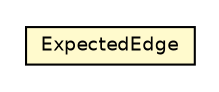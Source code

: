#!/usr/local/bin/dot
#
# Class diagram 
# Generated by UmlGraph version 4.6 (http://www.spinellis.gr/sw/umlgraph)
#

digraph G {
	edge [fontname="Helvetica",fontsize=10,labelfontname="Helvetica",labelfontsize=10];
	node [fontname="Helvetica",fontsize=10,shape=plaintext];
	// org.apache.maven.archiva.dependency.graph.AbstractDependencyGraphFactoryTestCase.ExpectedEdge
	c40878 [label=<<table border="0" cellborder="1" cellspacing="0" cellpadding="2" port="p" bgcolor="lemonChiffon" href="./AbstractDependencyGraphFactoryTestCase.ExpectedEdge.html">
		<tr><td><table border="0" cellspacing="0" cellpadding="1">
			<tr><td> ExpectedEdge </td></tr>
		</table></td></tr>
		</table>>, fontname="Helvetica", fontcolor="black", fontsize=9.0];
}

